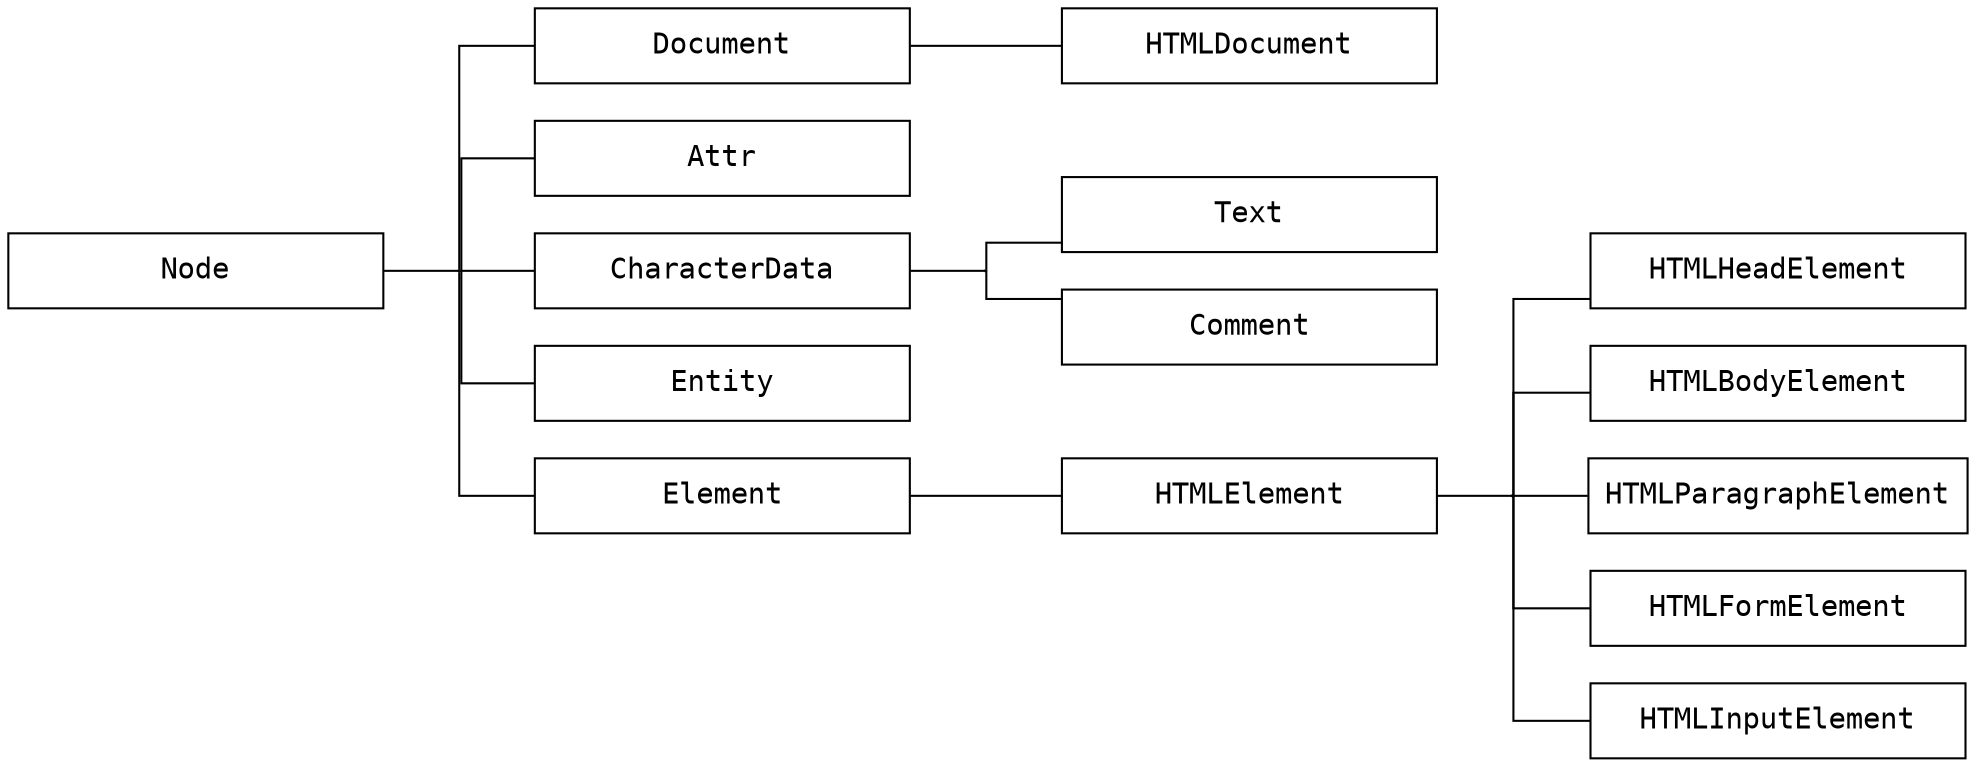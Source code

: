 digraph hierarchy {
  graph [rankdir=LR,splines=ortho,concentrate=true] // nodesep=0.2
  node [fontname=Courier,shape=box,width=2.5]
  edge [dir=none]

  noderoot [label="Node"]
  nodepoint [shape=point,width=0.01,height=0.01]
  characterdatapoint [shape=point,width=0.01,height=0.01]
  htmlelementpoint [shape=point,width=0.01,height=0.01]

  noderoot->nodepoint
  nodepoint->{Document Attr CharacterData Entity Element}
  Element->HTMLElement
  CharacterData->characterdatapoint
  characterdatapoint->{Text Comment}
  Document->HTMLDocument
  HTMLElement->htmlelementpoint
  htmlelementpoint->{HTMLHeadElement HTMLBodyElement HTMLParagraphElement HTMLFormElement HTMLInputElement}
  
  {rank=same;Document CharacterData Element Attr Entity}
  {rank=same;HTMLElement Text Comment HTMLDocument}
  {rank=same;}
}